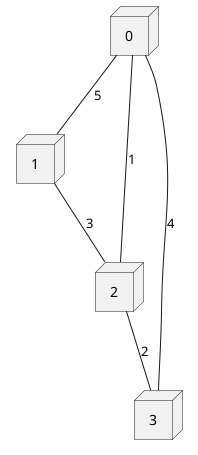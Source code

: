 @startuml

node "0" as 0
node "1" as 1
node "2" as 2
node "3" as 3
0 -- 1 : 5
1 -- 2 : 3
2 -- 3 : 2
3 -- 0 : 4
0 -- 2 : 1
}
@enduml